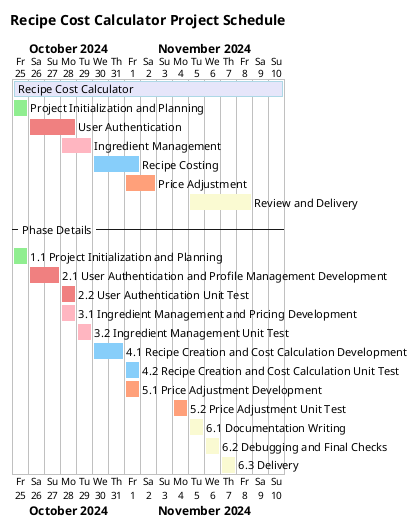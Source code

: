 @startgantt

title Recipe Cost Calculator Project Schedule

Project starts 2024-10-25

[Recipe Cost Calculator] lasts 17 days and is colored in Lavender/LightBlue

[Project Initialization and Planning] requires 1 day and starts 2024-10-25 and is colored in LightGreen

[User Authentication] requires 3 days and starts 2024-10-26 and is colored in LightCoral
[Ingredient Management] requires 2 days and starts 2024-10-28 and is colored in LightPink

[Recipe Costing] requires 3 days and starts 2024-10-30 and is colored in LightSkyBlue

[Price Adjustment] requires 2 days and starts 2024-11-01 and is colored in LightSalmon

[Review and Delivery] requires 4 days and starts 2024-11-05 and is colored in LightGoldenRodYellow

-- Phase Details --
[1.1 Project Initialization and Planning] requires 1 day and starts 2024-10-25 and is colored in LightGreen
[2.1 User Authentication and Profile Management Development] requires 2 days and starts 2024-10-26 and is colored in LightCoral
[2.2 User Authentication Unit Test] requires 1 day and starts 2024-10-28 and is colored in LightCoral
[3.1 Ingredient Management and Pricing Development] requires 1 day and starts 2024-10-28 and is colored in LightPink
[3.2 Ingredient Management Unit Test] requires 1 day and starts 2024-10-29 and is colored in LightPink
[4.1 Recipe Creation and Cost Calculation Development] requires 2 days and starts 2024-10-30 and is colored in LightSkyBlue
[4.2 Recipe Creation and Cost Calculation Unit Test] requires 1 day and starts 2024-11-01 and is colored in LightSkyBlue
[5.1 Price Adjustment Development] requires 1 day and starts 2024-11-01 and is colored in LightSalmon
[5.2 Price Adjustment Unit Test] requires 1 day and starts 2024-11-04 and is colored in LightSalmon
[6.1 Documentation Writing] requires 1 day and starts 2024-11-05 and is colored in LightGoldenRodYellow
[6.2 Debugging and Final Checks] requires 1 day and starts 2024-11-06 and is colored in LightGoldenRodYellow
[6.3 Delivery] requires 1 day and starts 2024-11-07 and is colored in LightGoldenRodYellow

@endgantt
